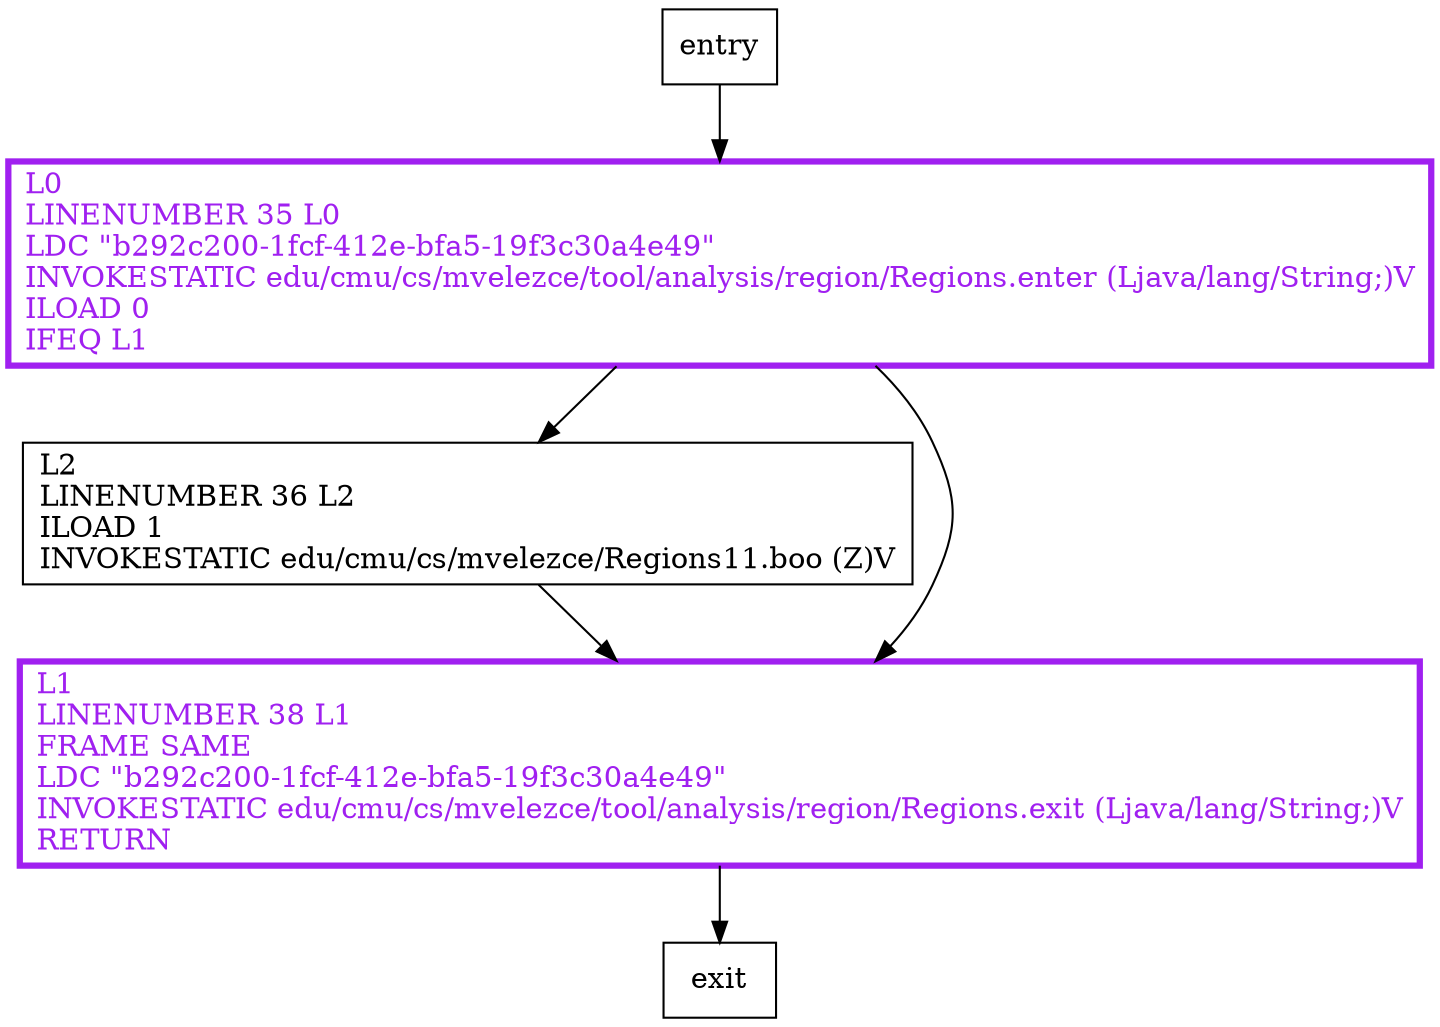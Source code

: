 digraph foo {
node [shape=record];
122472769 [label="L0\lLINENUMBER 35 L0\lLDC \"b292c200-1fcf-412e-bfa5-19f3c30a4e49\"\lINVOKESTATIC edu/cmu/cs/mvelezce/tool/analysis/region/Regions.enter (Ljava/lang/String;)V\lILOAD 0\lIFEQ L1\l"];
1851660378 [label="L2\lLINENUMBER 36 L2\lILOAD 1\lINVOKESTATIC edu/cmu/cs/mvelezce/Regions11.boo (Z)V\l"];
1477880930 [label="L1\lLINENUMBER 38 L1\lFRAME SAME\lLDC \"b292c200-1fcf-412e-bfa5-19f3c30a4e49\"\lINVOKESTATIC edu/cmu/cs/mvelezce/tool/analysis/region/Regions.exit (Ljava/lang/String;)V\lRETURN\l"];
entry;
exit;
entry -> 122472769;
122472769 -> 1851660378;
122472769 -> 1477880930;
1851660378 -> 1477880930;
1477880930 -> exit;
122472769[fontcolor="purple", penwidth=3, color="purple"];
1477880930[fontcolor="purple", penwidth=3, color="purple"];
}
